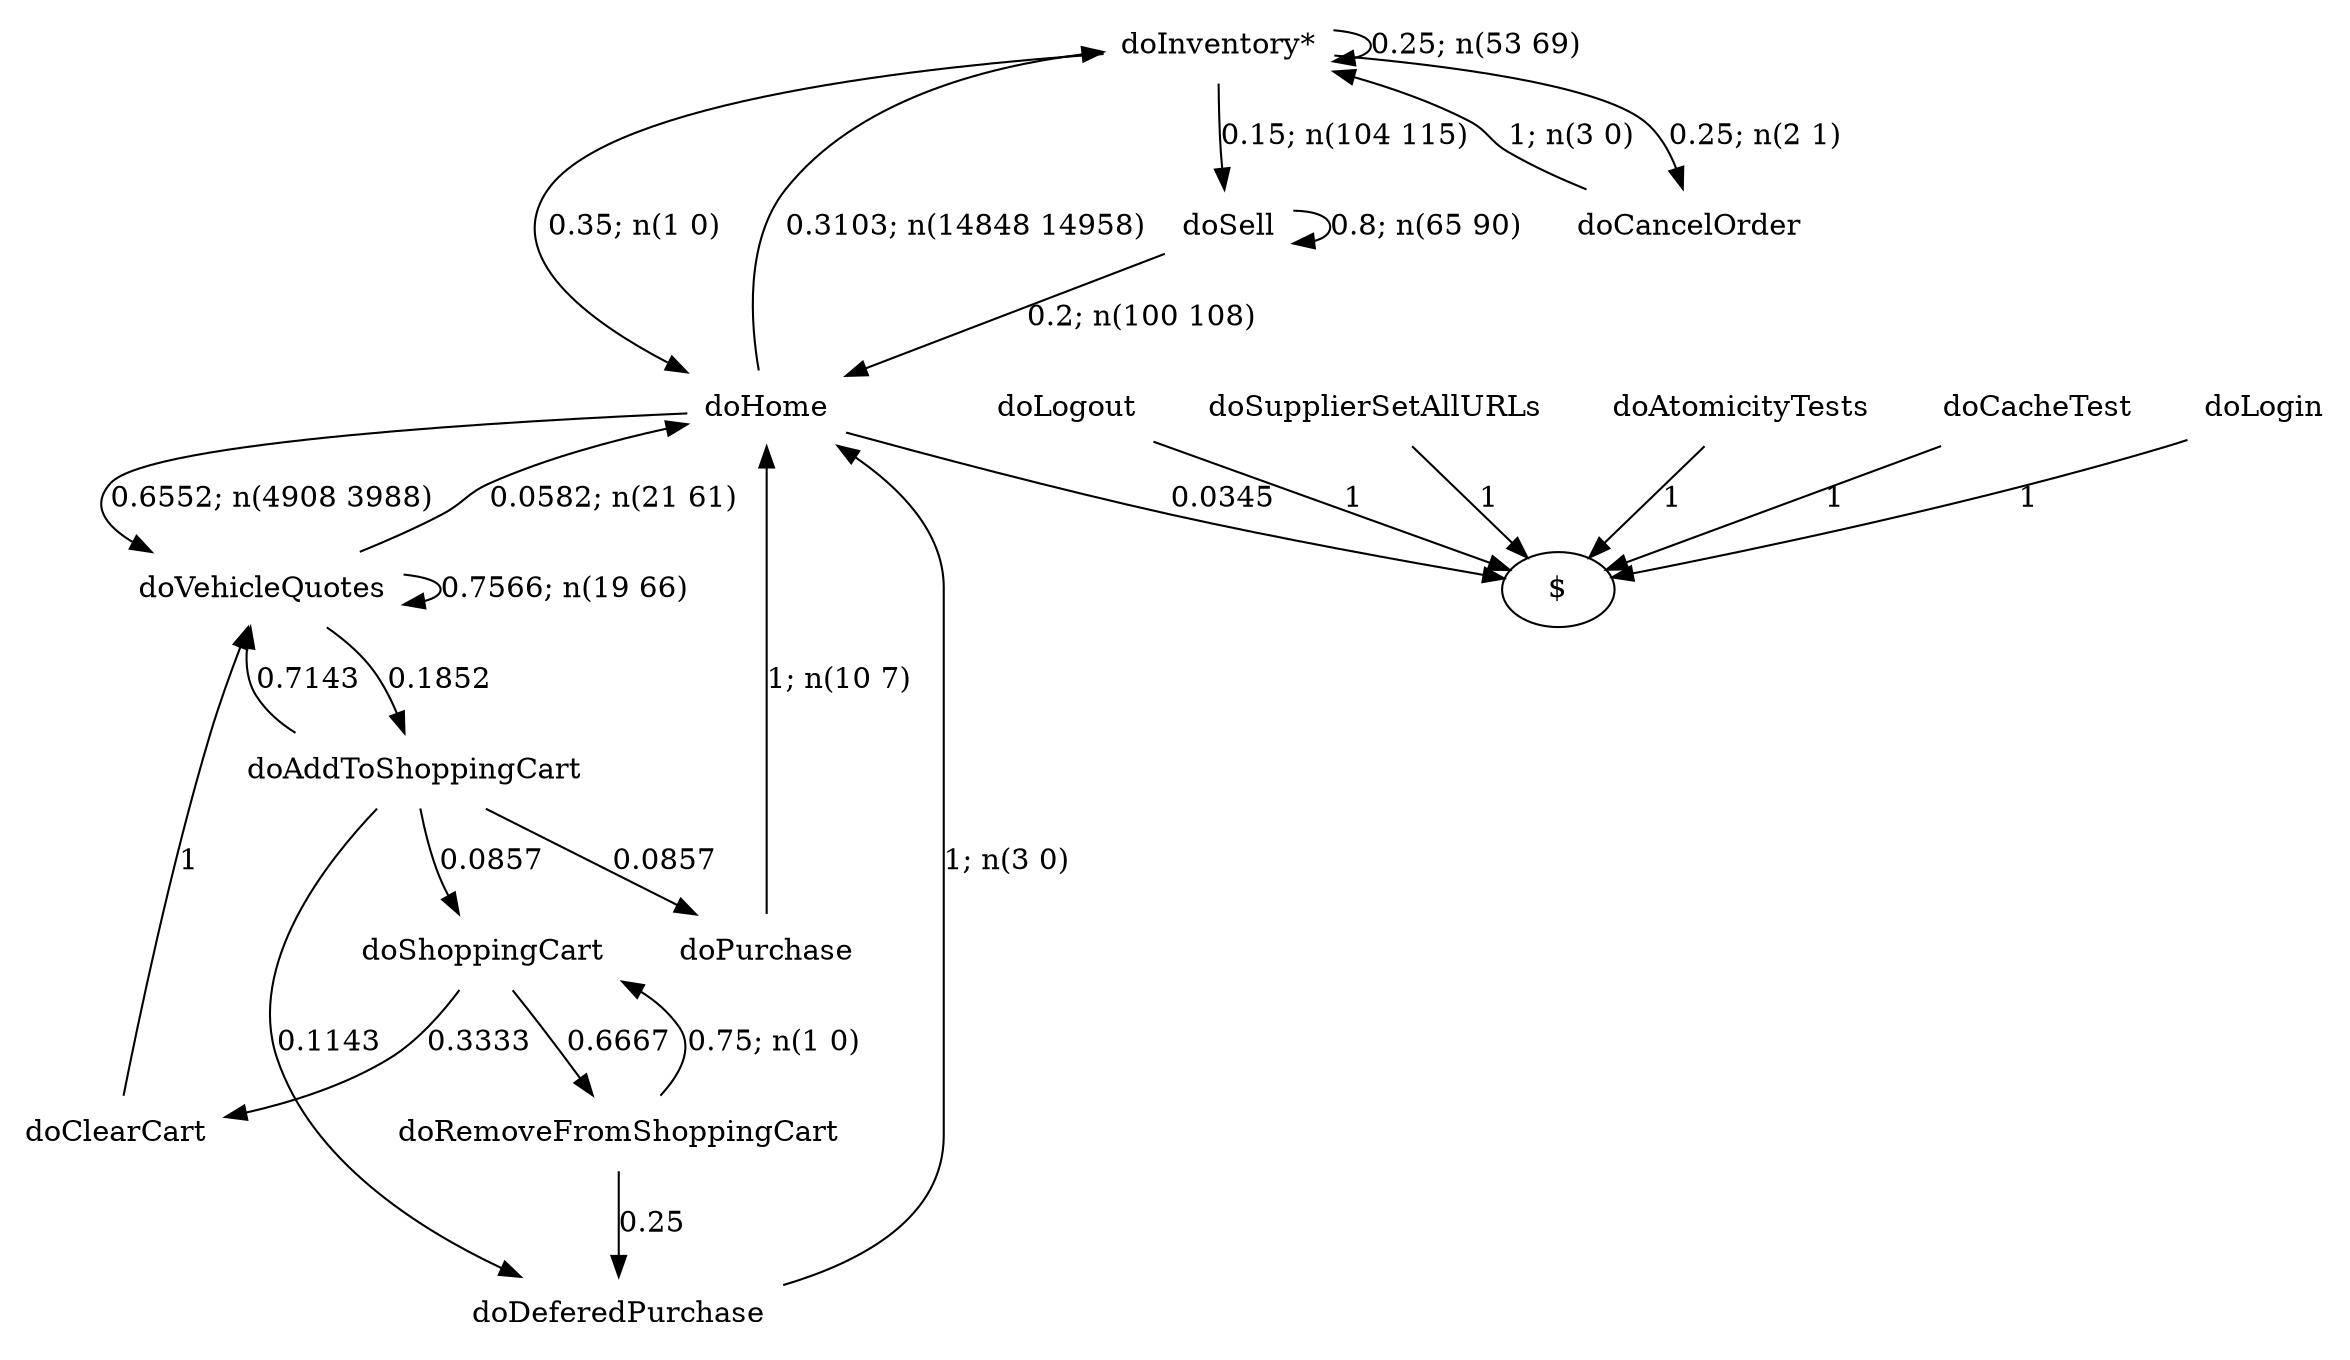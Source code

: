 digraph G {"doInventory*" [label="doInventory*",shape=none];"doSupplierSetAllURLs" [label="doSupplierSetAllURLs",shape=none];"doAtomicityTests" [label="doAtomicityTests",shape=none];"doCacheTest" [label="doCacheTest",shape=none];"doLogin" [label="doLogin",shape=none];"doVehicleQuotes" [label="doVehicleQuotes",shape=none];"doAddToShoppingCart" [label="doAddToShoppingCart",shape=none];"doDeferedPurchase" [label="doDeferedPurchase",shape=none];"doHome" [label="doHome",shape=none];"doShoppingCart" [label="doShoppingCart",shape=none];"doClearCart" [label="doClearCart",shape=none];"doPurchase" [label="doPurchase",shape=none];"doSell" [label="doSell",shape=none];"doLogout" [label="doLogout",shape=none];"doCancelOrder" [label="doCancelOrder",shape=none];"doRemoveFromShoppingCart" [label="doRemoveFromShoppingCart",shape=none];"doInventory*"->"doInventory*" [style=solid,label="0.25; n(53 69)"];"doInventory*"->"doHome" [style=solid,label="0.35; n(1 0)"];"doInventory*"->"doSell" [style=solid,label="0.15; n(104 115)"];"doInventory*"->"doCancelOrder" [style=solid,label="0.25; n(2 1)"];"doSupplierSetAllURLs"->"$" [style=solid,label="1"];"doAtomicityTests"->"$" [style=solid,label="1"];"doCacheTest"->"$" [style=solid,label="1"];"doLogin"->"$" [style=solid,label="1"];"doVehicleQuotes"->"doVehicleQuotes" [style=solid,label="0.7566; n(19 66)"];"doVehicleQuotes"->"doAddToShoppingCart" [style=solid,label="0.1852"];"doVehicleQuotes"->"doHome" [style=solid,label="0.0582; n(21 61)"];"doAddToShoppingCart"->"doVehicleQuotes" [style=solid,label="0.7143"];"doAddToShoppingCart"->"doDeferedPurchase" [style=solid,label="0.1143"];"doAddToShoppingCart"->"doShoppingCart" [style=solid,label="0.0857"];"doAddToShoppingCart"->"doPurchase" [style=solid,label="0.0857"];"doDeferedPurchase"->"doHome" [style=solid,label="1; n(3 0)"];"doHome"->"doInventory*" [style=solid,label="0.3103; n(14848 14958)"];"doHome"->"doVehicleQuotes" [style=solid,label="0.6552; n(4908 3988)"];"doHome"->"$" [style=solid,label="0.0345"];"doShoppingCart"->"doClearCart" [style=solid,label="0.3333"];"doShoppingCart"->"doRemoveFromShoppingCart" [style=solid,label="0.6667"];"doClearCart"->"doVehicleQuotes" [style=solid,label="1"];"doPurchase"->"doHome" [style=solid,label="1; n(10 7)"];"doSell"->"doHome" [style=solid,label="0.2; n(100 108)"];"doSell"->"doSell" [style=solid,label="0.8; n(65 90)"];"doLogout"->"$" [style=solid,label="1"];"doCancelOrder"->"doInventory*" [style=solid,label="1; n(3 0)"];"doRemoveFromShoppingCart"->"doDeferedPurchase" [style=solid,label="0.25"];"doRemoveFromShoppingCart"->"doShoppingCart" [style=solid,label="0.75; n(1 0)"];}